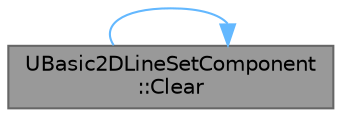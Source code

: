 digraph "UBasic2DLineSetComponent::Clear"
{
 // INTERACTIVE_SVG=YES
 // LATEX_PDF_SIZE
  bgcolor="transparent";
  edge [fontname=Helvetica,fontsize=10,labelfontname=Helvetica,labelfontsize=10];
  node [fontname=Helvetica,fontsize=10,shape=box,height=0.2,width=0.4];
  rankdir="RL";
  Node1 [id="Node000001",label="UBasic2DLineSetComponent\l::Clear",height=0.2,width=0.4,color="gray40", fillcolor="grey60", style="filled", fontcolor="black",tooltip="Clear all lines and component state."];
  Node1 -> Node1 [id="edge1_Node000001_Node000001",dir="back",color="steelblue1",style="solid",tooltip=" "];
}

